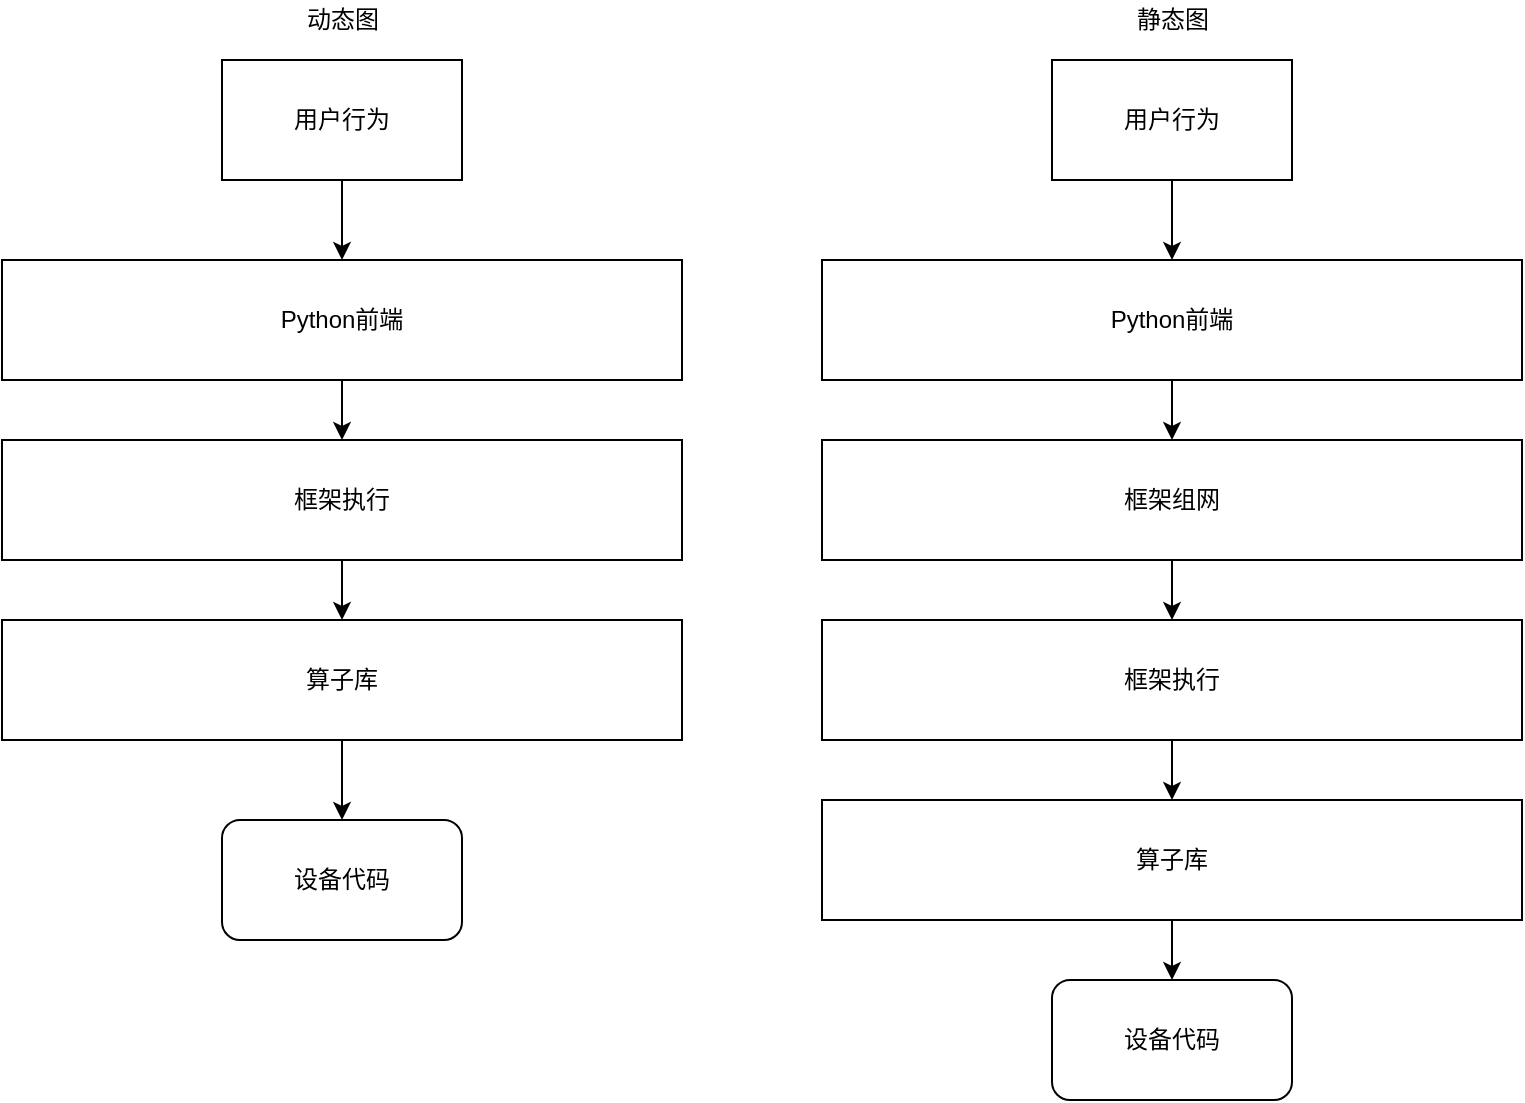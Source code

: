 <mxfile version="15.8.3" type="github">
  <diagram id="xG8PhJohD_fU5yrXdFf2" name="Page-1">
    <mxGraphModel dx="2066" dy="769" grid="1" gridSize="10" guides="1" tooltips="1" connect="1" arrows="1" fold="1" page="1" pageScale="1" pageWidth="850" pageHeight="1100" math="0" shadow="0">
      <root>
        <mxCell id="0" />
        <mxCell id="1" parent="0" />
        <mxCell id="lA8fWIrQMh2K0Fexk488-7" style="edgeStyle=orthogonalEdgeStyle;rounded=0;orthogonalLoop=1;jettySize=auto;html=1;exitX=0.5;exitY=1;exitDx=0;exitDy=0;" edge="1" parent="1" source="lA8fWIrQMh2K0Fexk488-1" target="lA8fWIrQMh2K0Fexk488-3">
          <mxGeometry relative="1" as="geometry" />
        </mxCell>
        <mxCell id="lA8fWIrQMh2K0Fexk488-1" value="用户行为" style="rounded=0;whiteSpace=wrap;html=1;" vertex="1" parent="1">
          <mxGeometry x="360" y="80" width="120" height="60" as="geometry" />
        </mxCell>
        <mxCell id="lA8fWIrQMh2K0Fexk488-2" value="设备代码" style="rounded=1;whiteSpace=wrap;html=1;" vertex="1" parent="1">
          <mxGeometry x="360" y="460" width="120" height="60" as="geometry" />
        </mxCell>
        <mxCell id="lA8fWIrQMh2K0Fexk488-8" style="edgeStyle=orthogonalEdgeStyle;rounded=0;orthogonalLoop=1;jettySize=auto;html=1;exitX=0.5;exitY=1;exitDx=0;exitDy=0;" edge="1" parent="1" source="lA8fWIrQMh2K0Fexk488-3" target="lA8fWIrQMh2K0Fexk488-4">
          <mxGeometry relative="1" as="geometry" />
        </mxCell>
        <mxCell id="lA8fWIrQMh2K0Fexk488-3" value="Python前端" style="rounded=0;whiteSpace=wrap;html=1;" vertex="1" parent="1">
          <mxGeometry x="250" y="180" width="340" height="60" as="geometry" />
        </mxCell>
        <mxCell id="lA8fWIrQMh2K0Fexk488-9" style="edgeStyle=orthogonalEdgeStyle;rounded=0;orthogonalLoop=1;jettySize=auto;html=1;exitX=0.5;exitY=1;exitDx=0;exitDy=0;entryX=0.5;entryY=0;entryDx=0;entryDy=0;" edge="1" parent="1" source="lA8fWIrQMh2K0Fexk488-4" target="lA8fWIrQMh2K0Fexk488-5">
          <mxGeometry relative="1" as="geometry" />
        </mxCell>
        <mxCell id="lA8fWIrQMh2K0Fexk488-4" value="框架执行" style="rounded=0;whiteSpace=wrap;html=1;" vertex="1" parent="1">
          <mxGeometry x="250" y="270" width="340" height="60" as="geometry" />
        </mxCell>
        <mxCell id="lA8fWIrQMh2K0Fexk488-10" style="edgeStyle=orthogonalEdgeStyle;rounded=0;orthogonalLoop=1;jettySize=auto;html=1;exitX=0.5;exitY=1;exitDx=0;exitDy=0;" edge="1" parent="1" source="lA8fWIrQMh2K0Fexk488-5" target="lA8fWIrQMh2K0Fexk488-2">
          <mxGeometry relative="1" as="geometry" />
        </mxCell>
        <mxCell id="lA8fWIrQMh2K0Fexk488-5" value="算子库" style="rounded=0;whiteSpace=wrap;html=1;" vertex="1" parent="1">
          <mxGeometry x="250" y="360" width="340" height="60" as="geometry" />
        </mxCell>
        <mxCell id="lA8fWIrQMh2K0Fexk488-16" style="edgeStyle=orthogonalEdgeStyle;rounded=0;orthogonalLoop=1;jettySize=auto;html=1;exitX=0.5;exitY=1;exitDx=0;exitDy=0;" edge="1" parent="1" source="lA8fWIrQMh2K0Fexk488-11" target="lA8fWIrQMh2K0Fexk488-12">
          <mxGeometry relative="1" as="geometry" />
        </mxCell>
        <mxCell id="lA8fWIrQMh2K0Fexk488-11" value="用户行为" style="rounded=0;whiteSpace=wrap;html=1;" vertex="1" parent="1">
          <mxGeometry x="775" y="80" width="120" height="60" as="geometry" />
        </mxCell>
        <mxCell id="lA8fWIrQMh2K0Fexk488-17" style="edgeStyle=orthogonalEdgeStyle;rounded=0;orthogonalLoop=1;jettySize=auto;html=1;exitX=0.5;exitY=1;exitDx=0;exitDy=0;" edge="1" parent="1" source="lA8fWIrQMh2K0Fexk488-12" target="lA8fWIrQMh2K0Fexk488-13">
          <mxGeometry relative="1" as="geometry" />
        </mxCell>
        <mxCell id="lA8fWIrQMh2K0Fexk488-12" value="Python前端" style="rounded=0;whiteSpace=wrap;html=1;" vertex="1" parent="1">
          <mxGeometry x="660" y="180" width="350" height="60" as="geometry" />
        </mxCell>
        <mxCell id="lA8fWIrQMh2K0Fexk488-18" style="edgeStyle=orthogonalEdgeStyle;rounded=0;orthogonalLoop=1;jettySize=auto;html=1;exitX=0.5;exitY=1;exitDx=0;exitDy=0;" edge="1" parent="1" source="lA8fWIrQMh2K0Fexk488-13" target="lA8fWIrQMh2K0Fexk488-14">
          <mxGeometry relative="1" as="geometry" />
        </mxCell>
        <mxCell id="lA8fWIrQMh2K0Fexk488-13" value="框架组网" style="rounded=0;whiteSpace=wrap;html=1;" vertex="1" parent="1">
          <mxGeometry x="660" y="270" width="350" height="60" as="geometry" />
        </mxCell>
        <mxCell id="lA8fWIrQMh2K0Fexk488-19" style="edgeStyle=orthogonalEdgeStyle;rounded=0;orthogonalLoop=1;jettySize=auto;html=1;exitX=0.5;exitY=1;exitDx=0;exitDy=0;" edge="1" parent="1" source="lA8fWIrQMh2K0Fexk488-14" target="lA8fWIrQMh2K0Fexk488-15">
          <mxGeometry relative="1" as="geometry" />
        </mxCell>
        <mxCell id="lA8fWIrQMh2K0Fexk488-14" value="框架执行" style="rounded=0;whiteSpace=wrap;html=1;" vertex="1" parent="1">
          <mxGeometry x="660" y="360" width="350" height="60" as="geometry" />
        </mxCell>
        <mxCell id="lA8fWIrQMh2K0Fexk488-22" style="edgeStyle=orthogonalEdgeStyle;rounded=0;orthogonalLoop=1;jettySize=auto;html=1;exitX=0.5;exitY=1;exitDx=0;exitDy=0;" edge="1" parent="1" source="lA8fWIrQMh2K0Fexk488-15" target="lA8fWIrQMh2K0Fexk488-21">
          <mxGeometry relative="1" as="geometry" />
        </mxCell>
        <mxCell id="lA8fWIrQMh2K0Fexk488-15" value="算子库" style="rounded=0;whiteSpace=wrap;html=1;" vertex="1" parent="1">
          <mxGeometry x="660" y="450" width="350" height="60" as="geometry" />
        </mxCell>
        <mxCell id="lA8fWIrQMh2K0Fexk488-21" value="设备代码" style="rounded=1;whiteSpace=wrap;html=1;" vertex="1" parent="1">
          <mxGeometry x="775" y="540" width="120" height="60" as="geometry" />
        </mxCell>
        <mxCell id="lA8fWIrQMh2K0Fexk488-23" value="动态图" style="text;html=1;align=center;verticalAlign=middle;resizable=0;points=[];autosize=1;strokeColor=none;fillColor=none;" vertex="1" parent="1">
          <mxGeometry x="395" y="50" width="50" height="20" as="geometry" />
        </mxCell>
        <mxCell id="lA8fWIrQMh2K0Fexk488-24" value="静态图" style="text;html=1;align=center;verticalAlign=middle;resizable=0;points=[];autosize=1;strokeColor=none;fillColor=none;" vertex="1" parent="1">
          <mxGeometry x="810" y="50" width="50" height="20" as="geometry" />
        </mxCell>
      </root>
    </mxGraphModel>
  </diagram>
</mxfile>
